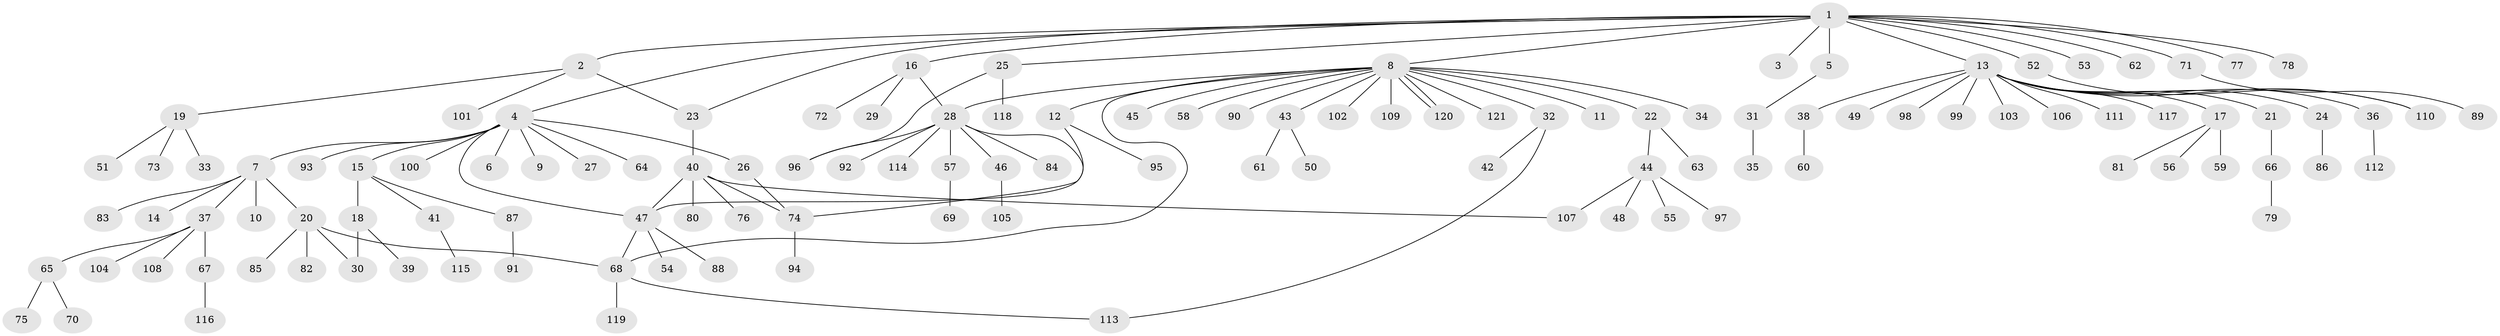 // coarse degree distribution, {14: 0.011764705882352941, 3: 0.08235294117647059, 1: 0.5882352941176471, 10: 0.011764705882352941, 2: 0.18823529411764706, 5: 0.03529411764705882, 15: 0.011764705882352941, 13: 0.011764705882352941, 4: 0.047058823529411764, 8: 0.011764705882352941}
// Generated by graph-tools (version 1.1) at 2025/50/03/04/25 22:50:40]
// undirected, 121 vertices, 134 edges
graph export_dot {
  node [color=gray90,style=filled];
  1;
  2;
  3;
  4;
  5;
  6;
  7;
  8;
  9;
  10;
  11;
  12;
  13;
  14;
  15;
  16;
  17;
  18;
  19;
  20;
  21;
  22;
  23;
  24;
  25;
  26;
  27;
  28;
  29;
  30;
  31;
  32;
  33;
  34;
  35;
  36;
  37;
  38;
  39;
  40;
  41;
  42;
  43;
  44;
  45;
  46;
  47;
  48;
  49;
  50;
  51;
  52;
  53;
  54;
  55;
  56;
  57;
  58;
  59;
  60;
  61;
  62;
  63;
  64;
  65;
  66;
  67;
  68;
  69;
  70;
  71;
  72;
  73;
  74;
  75;
  76;
  77;
  78;
  79;
  80;
  81;
  82;
  83;
  84;
  85;
  86;
  87;
  88;
  89;
  90;
  91;
  92;
  93;
  94;
  95;
  96;
  97;
  98;
  99;
  100;
  101;
  102;
  103;
  104;
  105;
  106;
  107;
  108;
  109;
  110;
  111;
  112;
  113;
  114;
  115;
  116;
  117;
  118;
  119;
  120;
  121;
  1 -- 2;
  1 -- 3;
  1 -- 4;
  1 -- 5;
  1 -- 8;
  1 -- 13;
  1 -- 16;
  1 -- 23;
  1 -- 25;
  1 -- 52;
  1 -- 53;
  1 -- 62;
  1 -- 71;
  1 -- 77;
  1 -- 78;
  2 -- 19;
  2 -- 23;
  2 -- 101;
  4 -- 6;
  4 -- 7;
  4 -- 9;
  4 -- 15;
  4 -- 26;
  4 -- 27;
  4 -- 47;
  4 -- 64;
  4 -- 93;
  4 -- 100;
  5 -- 31;
  7 -- 10;
  7 -- 14;
  7 -- 20;
  7 -- 37;
  7 -- 83;
  8 -- 11;
  8 -- 12;
  8 -- 22;
  8 -- 28;
  8 -- 32;
  8 -- 34;
  8 -- 43;
  8 -- 45;
  8 -- 58;
  8 -- 68;
  8 -- 90;
  8 -- 102;
  8 -- 109;
  8 -- 120;
  8 -- 120;
  8 -- 121;
  12 -- 47;
  12 -- 95;
  13 -- 17;
  13 -- 21;
  13 -- 24;
  13 -- 36;
  13 -- 38;
  13 -- 49;
  13 -- 98;
  13 -- 99;
  13 -- 103;
  13 -- 106;
  13 -- 110;
  13 -- 111;
  13 -- 117;
  15 -- 18;
  15 -- 41;
  15 -- 87;
  16 -- 28;
  16 -- 29;
  16 -- 72;
  17 -- 56;
  17 -- 59;
  17 -- 81;
  18 -- 30;
  18 -- 39;
  19 -- 33;
  19 -- 51;
  19 -- 73;
  20 -- 30;
  20 -- 68;
  20 -- 82;
  20 -- 85;
  21 -- 66;
  22 -- 44;
  22 -- 63;
  23 -- 40;
  24 -- 86;
  25 -- 96;
  25 -- 118;
  26 -- 74;
  28 -- 46;
  28 -- 57;
  28 -- 74;
  28 -- 84;
  28 -- 92;
  28 -- 96;
  28 -- 114;
  31 -- 35;
  32 -- 42;
  32 -- 113;
  36 -- 112;
  37 -- 65;
  37 -- 67;
  37 -- 104;
  37 -- 108;
  38 -- 60;
  40 -- 47;
  40 -- 74;
  40 -- 76;
  40 -- 80;
  40 -- 107;
  41 -- 115;
  43 -- 50;
  43 -- 61;
  44 -- 48;
  44 -- 55;
  44 -- 97;
  44 -- 107;
  46 -- 105;
  47 -- 54;
  47 -- 68;
  47 -- 88;
  52 -- 110;
  57 -- 69;
  65 -- 70;
  65 -- 75;
  66 -- 79;
  67 -- 116;
  68 -- 113;
  68 -- 119;
  71 -- 89;
  74 -- 94;
  87 -- 91;
}
